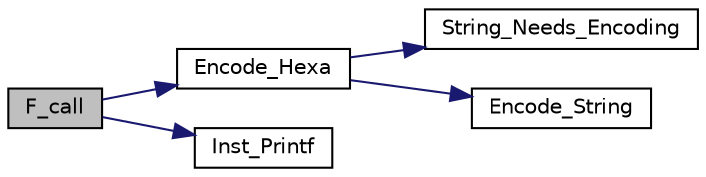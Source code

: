 digraph "F_call"
{
  edge [fontname="Helvetica",fontsize="10",labelfontname="Helvetica",labelfontsize="10"];
  node [fontname="Helvetica",fontsize="10",shape=record];
  rankdir="LR";
  Node1 [label="F_call",height=0.2,width=0.4,color="black", fillcolor="grey75", style="filled", fontcolor="black"];
  Node1 -> Node2 [color="midnightblue",fontsize="10",style="solid"];
  Node2 [label="Encode_Hexa",height=0.2,width=0.4,color="black", fillcolor="white", style="filled",URL="$decode__hexa_8c.html#a0aad39c0b4397f86ad4f9b31a906dc98"];
  Node2 -> Node3 [color="midnightblue",fontsize="10",style="solid"];
  Node3 [label="String_Needs_Encoding",height=0.2,width=0.4,color="black", fillcolor="white", style="filled",URL="$decode__hexa_8c.html#a8a7fa7613a1d5fd2eede3eac2b5c3e14"];
  Node2 -> Node4 [color="midnightblue",fontsize="10",style="solid"];
  Node4 [label="Encode_String",height=0.2,width=0.4,color="black", fillcolor="white", style="filled",URL="$decode__hexa_8c.html#af030172e978318216d4d40234f0a3287"];
  Node1 -> Node5 [color="midnightblue",fontsize="10",style="solid"];
  Node5 [label="Inst_Printf",height=0.2,width=0.4,color="black", fillcolor="white", style="filled",URL="$wam2ma_8c.html#a3cd8f58f2bf669fecf3c585a066f9d8b"];
}
